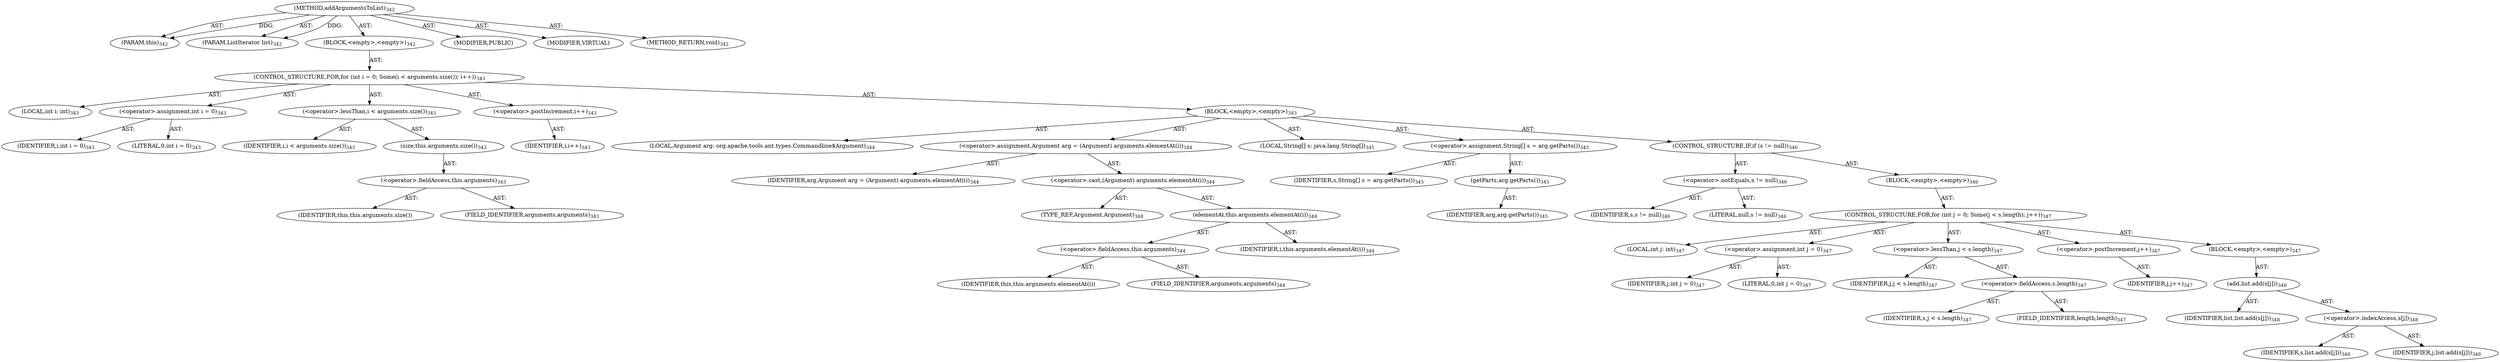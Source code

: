digraph "addArgumentsToList" {  
"111669149715" [label = <(METHOD,addArgumentsToList)<SUB>342</SUB>> ]
"115964117027" [label = <(PARAM,this)<SUB>342</SUB>> ]
"115964117028" [label = <(PARAM,ListIterator list)<SUB>342</SUB>> ]
"25769803805" [label = <(BLOCK,&lt;empty&gt;,&lt;empty&gt;)<SUB>342</SUB>> ]
"47244640266" [label = <(CONTROL_STRUCTURE,FOR,for (int i = 0; Some(i &lt; arguments.size()); i++))<SUB>343</SUB>> ]
"94489280524" [label = <(LOCAL,int i: int)<SUB>343</SUB>> ]
"30064771213" [label = <(&lt;operator&gt;.assignment,int i = 0)<SUB>343</SUB>> ]
"68719476843" [label = <(IDENTIFIER,i,int i = 0)<SUB>343</SUB>> ]
"90194313238" [label = <(LITERAL,0,int i = 0)<SUB>343</SUB>> ]
"30064771214" [label = <(&lt;operator&gt;.lessThan,i &lt; arguments.size())<SUB>343</SUB>> ]
"68719476844" [label = <(IDENTIFIER,i,i &lt; arguments.size())<SUB>343</SUB>> ]
"30064771215" [label = <(size,this.arguments.size())<SUB>343</SUB>> ]
"30064771216" [label = <(&lt;operator&gt;.fieldAccess,this.arguments)<SUB>343</SUB>> ]
"68719476845" [label = <(IDENTIFIER,this,this.arguments.size())> ]
"55834574885" [label = <(FIELD_IDENTIFIER,arguments,arguments)<SUB>343</SUB>> ]
"30064771217" [label = <(&lt;operator&gt;.postIncrement,i++)<SUB>343</SUB>> ]
"68719476846" [label = <(IDENTIFIER,i,i++)<SUB>343</SUB>> ]
"25769803806" [label = <(BLOCK,&lt;empty&gt;,&lt;empty&gt;)<SUB>343</SUB>> ]
"94489280525" [label = <(LOCAL,Argument arg: org.apache.tools.ant.types.Commandline$Argument)<SUB>344</SUB>> ]
"30064771218" [label = <(&lt;operator&gt;.assignment,Argument arg = (Argument) arguments.elementAt(i))<SUB>344</SUB>> ]
"68719476847" [label = <(IDENTIFIER,arg,Argument arg = (Argument) arguments.elementAt(i))<SUB>344</SUB>> ]
"30064771219" [label = <(&lt;operator&gt;.cast,(Argument) arguments.elementAt(i))<SUB>344</SUB>> ]
"180388626435" [label = <(TYPE_REF,Argument,Argument)<SUB>344</SUB>> ]
"30064771220" [label = <(elementAt,this.arguments.elementAt(i))<SUB>344</SUB>> ]
"30064771221" [label = <(&lt;operator&gt;.fieldAccess,this.arguments)<SUB>344</SUB>> ]
"68719476848" [label = <(IDENTIFIER,this,this.arguments.elementAt(i))> ]
"55834574886" [label = <(FIELD_IDENTIFIER,arguments,arguments)<SUB>344</SUB>> ]
"68719476849" [label = <(IDENTIFIER,i,this.arguments.elementAt(i))<SUB>344</SUB>> ]
"94489280526" [label = <(LOCAL,String[] s: java.lang.String[])<SUB>345</SUB>> ]
"30064771222" [label = <(&lt;operator&gt;.assignment,String[] s = arg.getParts())<SUB>345</SUB>> ]
"68719476850" [label = <(IDENTIFIER,s,String[] s = arg.getParts())<SUB>345</SUB>> ]
"30064771223" [label = <(getParts,arg.getParts())<SUB>345</SUB>> ]
"68719476851" [label = <(IDENTIFIER,arg,arg.getParts())<SUB>345</SUB>> ]
"47244640267" [label = <(CONTROL_STRUCTURE,IF,if (s != null))<SUB>346</SUB>> ]
"30064771224" [label = <(&lt;operator&gt;.notEquals,s != null)<SUB>346</SUB>> ]
"68719476852" [label = <(IDENTIFIER,s,s != null)<SUB>346</SUB>> ]
"90194313239" [label = <(LITERAL,null,s != null)<SUB>346</SUB>> ]
"25769803807" [label = <(BLOCK,&lt;empty&gt;,&lt;empty&gt;)<SUB>346</SUB>> ]
"47244640268" [label = <(CONTROL_STRUCTURE,FOR,for (int j = 0; Some(j &lt; s.length); j++))<SUB>347</SUB>> ]
"94489280527" [label = <(LOCAL,int j: int)<SUB>347</SUB>> ]
"30064771225" [label = <(&lt;operator&gt;.assignment,int j = 0)<SUB>347</SUB>> ]
"68719476853" [label = <(IDENTIFIER,j,int j = 0)<SUB>347</SUB>> ]
"90194313240" [label = <(LITERAL,0,int j = 0)<SUB>347</SUB>> ]
"30064771226" [label = <(&lt;operator&gt;.lessThan,j &lt; s.length)<SUB>347</SUB>> ]
"68719476854" [label = <(IDENTIFIER,j,j &lt; s.length)<SUB>347</SUB>> ]
"30064771227" [label = <(&lt;operator&gt;.fieldAccess,s.length)<SUB>347</SUB>> ]
"68719476855" [label = <(IDENTIFIER,s,j &lt; s.length)<SUB>347</SUB>> ]
"55834574887" [label = <(FIELD_IDENTIFIER,length,length)<SUB>347</SUB>> ]
"30064771228" [label = <(&lt;operator&gt;.postIncrement,j++)<SUB>347</SUB>> ]
"68719476856" [label = <(IDENTIFIER,j,j++)<SUB>347</SUB>> ]
"25769803808" [label = <(BLOCK,&lt;empty&gt;,&lt;empty&gt;)<SUB>347</SUB>> ]
"30064771229" [label = <(add,list.add(s[j]))<SUB>348</SUB>> ]
"68719476857" [label = <(IDENTIFIER,list,list.add(s[j]))<SUB>348</SUB>> ]
"30064771230" [label = <(&lt;operator&gt;.indexAccess,s[j])<SUB>348</SUB>> ]
"68719476858" [label = <(IDENTIFIER,s,list.add(s[j]))<SUB>348</SUB>> ]
"68719476859" [label = <(IDENTIFIER,j,list.add(s[j]))<SUB>348</SUB>> ]
"133143986222" [label = <(MODIFIER,PUBLIC)> ]
"133143986223" [label = <(MODIFIER,VIRTUAL)> ]
"128849018899" [label = <(METHOD_RETURN,void)<SUB>342</SUB>> ]
  "111669149715" -> "115964117027"  [ label = "AST: "] 
  "111669149715" -> "115964117028"  [ label = "AST: "] 
  "111669149715" -> "25769803805"  [ label = "AST: "] 
  "111669149715" -> "133143986222"  [ label = "AST: "] 
  "111669149715" -> "133143986223"  [ label = "AST: "] 
  "111669149715" -> "128849018899"  [ label = "AST: "] 
  "25769803805" -> "47244640266"  [ label = "AST: "] 
  "47244640266" -> "94489280524"  [ label = "AST: "] 
  "47244640266" -> "30064771213"  [ label = "AST: "] 
  "47244640266" -> "30064771214"  [ label = "AST: "] 
  "47244640266" -> "30064771217"  [ label = "AST: "] 
  "47244640266" -> "25769803806"  [ label = "AST: "] 
  "30064771213" -> "68719476843"  [ label = "AST: "] 
  "30064771213" -> "90194313238"  [ label = "AST: "] 
  "30064771214" -> "68719476844"  [ label = "AST: "] 
  "30064771214" -> "30064771215"  [ label = "AST: "] 
  "30064771215" -> "30064771216"  [ label = "AST: "] 
  "30064771216" -> "68719476845"  [ label = "AST: "] 
  "30064771216" -> "55834574885"  [ label = "AST: "] 
  "30064771217" -> "68719476846"  [ label = "AST: "] 
  "25769803806" -> "94489280525"  [ label = "AST: "] 
  "25769803806" -> "30064771218"  [ label = "AST: "] 
  "25769803806" -> "94489280526"  [ label = "AST: "] 
  "25769803806" -> "30064771222"  [ label = "AST: "] 
  "25769803806" -> "47244640267"  [ label = "AST: "] 
  "30064771218" -> "68719476847"  [ label = "AST: "] 
  "30064771218" -> "30064771219"  [ label = "AST: "] 
  "30064771219" -> "180388626435"  [ label = "AST: "] 
  "30064771219" -> "30064771220"  [ label = "AST: "] 
  "30064771220" -> "30064771221"  [ label = "AST: "] 
  "30064771220" -> "68719476849"  [ label = "AST: "] 
  "30064771221" -> "68719476848"  [ label = "AST: "] 
  "30064771221" -> "55834574886"  [ label = "AST: "] 
  "30064771222" -> "68719476850"  [ label = "AST: "] 
  "30064771222" -> "30064771223"  [ label = "AST: "] 
  "30064771223" -> "68719476851"  [ label = "AST: "] 
  "47244640267" -> "30064771224"  [ label = "AST: "] 
  "47244640267" -> "25769803807"  [ label = "AST: "] 
  "30064771224" -> "68719476852"  [ label = "AST: "] 
  "30064771224" -> "90194313239"  [ label = "AST: "] 
  "25769803807" -> "47244640268"  [ label = "AST: "] 
  "47244640268" -> "94489280527"  [ label = "AST: "] 
  "47244640268" -> "30064771225"  [ label = "AST: "] 
  "47244640268" -> "30064771226"  [ label = "AST: "] 
  "47244640268" -> "30064771228"  [ label = "AST: "] 
  "47244640268" -> "25769803808"  [ label = "AST: "] 
  "30064771225" -> "68719476853"  [ label = "AST: "] 
  "30064771225" -> "90194313240"  [ label = "AST: "] 
  "30064771226" -> "68719476854"  [ label = "AST: "] 
  "30064771226" -> "30064771227"  [ label = "AST: "] 
  "30064771227" -> "68719476855"  [ label = "AST: "] 
  "30064771227" -> "55834574887"  [ label = "AST: "] 
  "30064771228" -> "68719476856"  [ label = "AST: "] 
  "25769803808" -> "30064771229"  [ label = "AST: "] 
  "30064771229" -> "68719476857"  [ label = "AST: "] 
  "30064771229" -> "30064771230"  [ label = "AST: "] 
  "30064771230" -> "68719476858"  [ label = "AST: "] 
  "30064771230" -> "68719476859"  [ label = "AST: "] 
  "111669149715" -> "115964117027"  [ label = "DDG: "] 
  "111669149715" -> "115964117028"  [ label = "DDG: "] 
}
